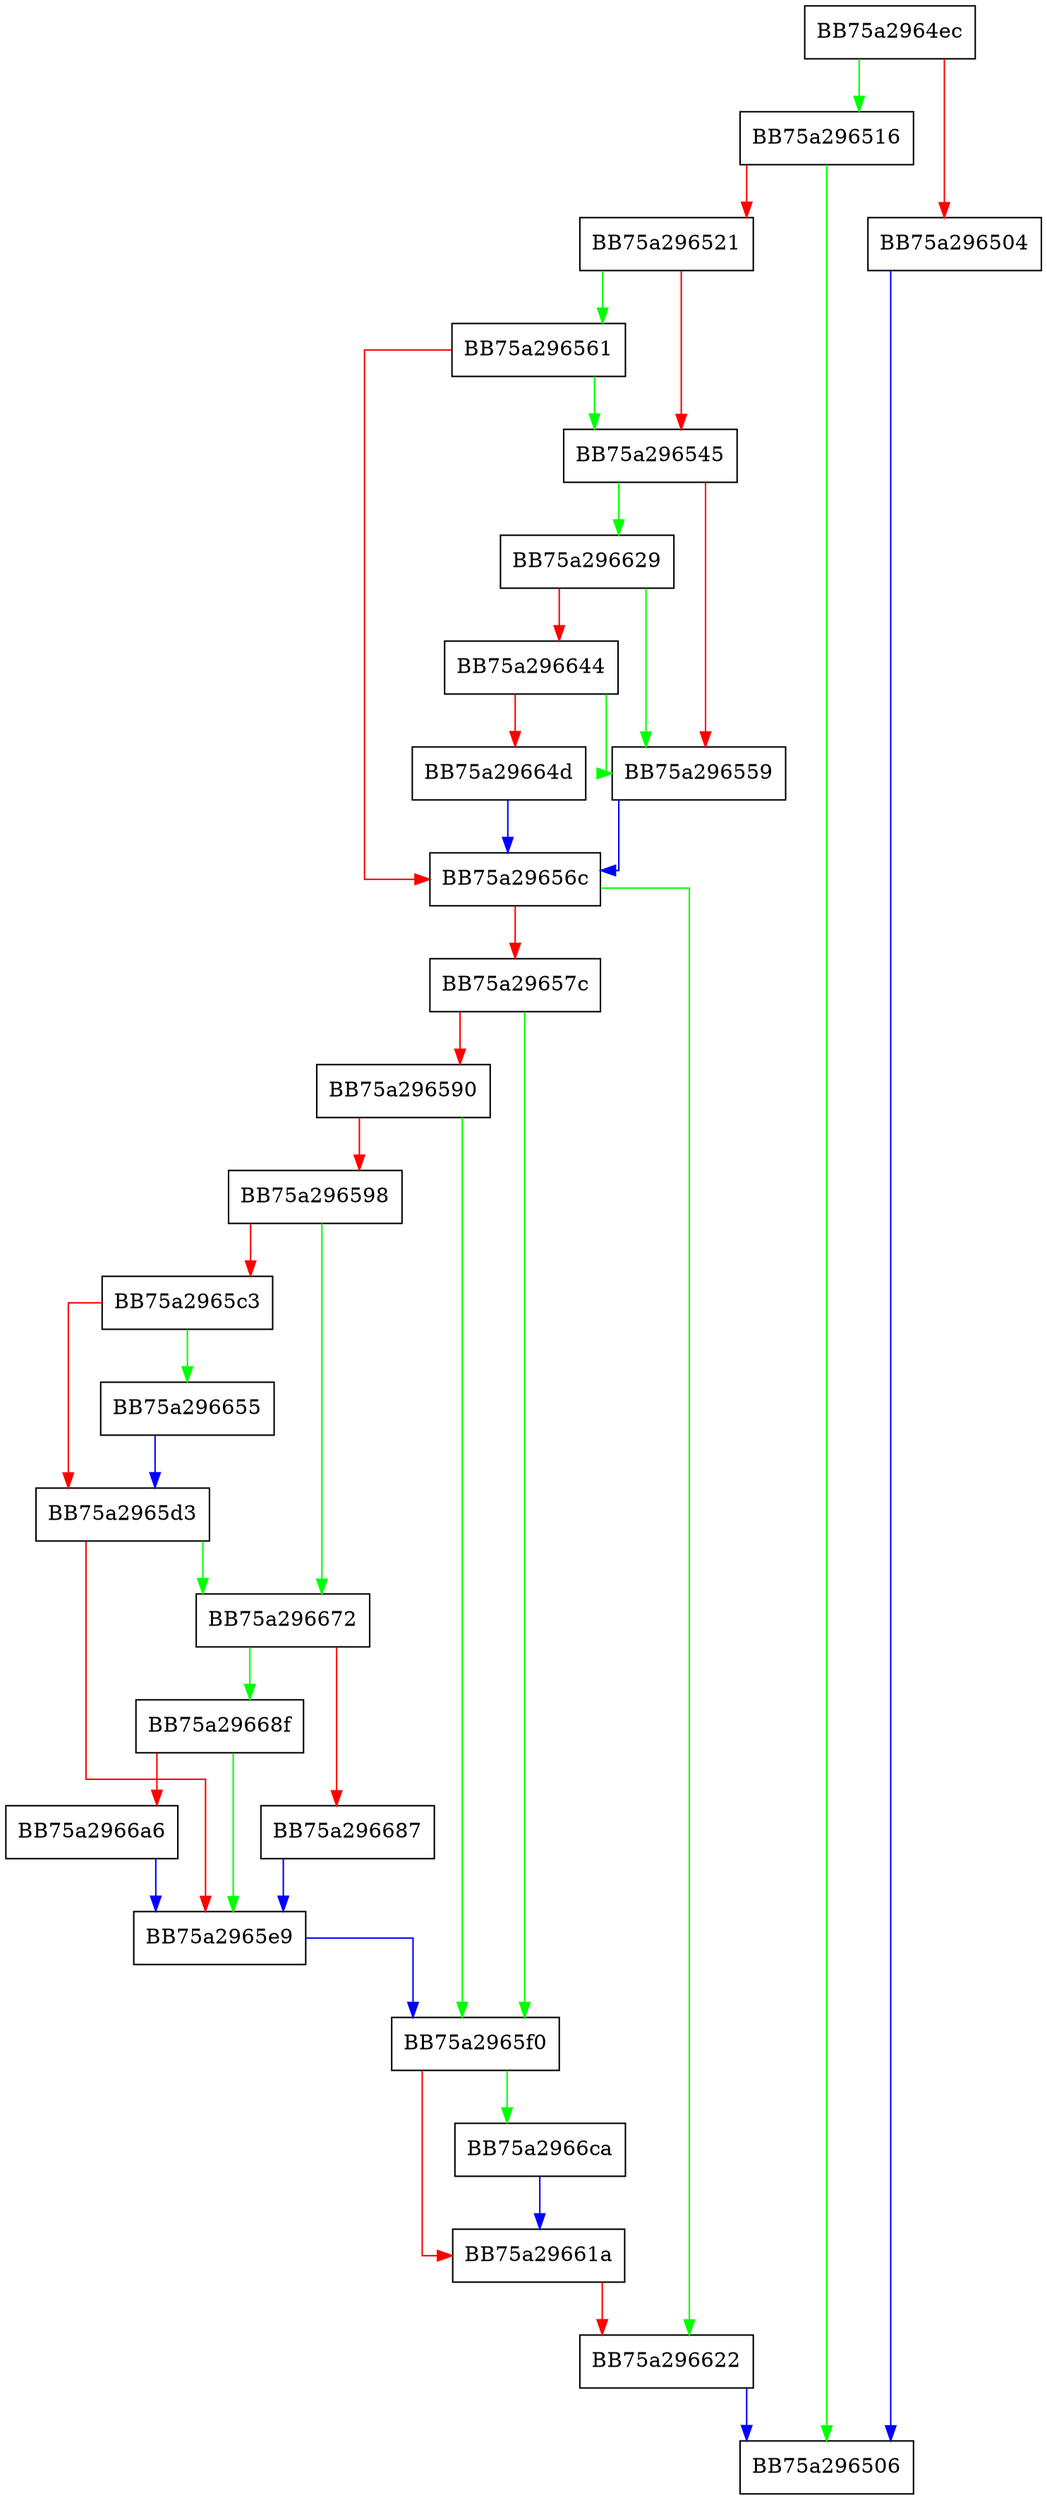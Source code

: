 digraph sqlite3_initialize {
  node [shape="box"];
  graph [splines=ortho];
  BB75a2964ec -> BB75a296516 [color="green"];
  BB75a2964ec -> BB75a296504 [color="red"];
  BB75a296504 -> BB75a296506 [color="blue"];
  BB75a296516 -> BB75a296506 [color="green"];
  BB75a296516 -> BB75a296521 [color="red"];
  BB75a296521 -> BB75a296561 [color="green"];
  BB75a296521 -> BB75a296545 [color="red"];
  BB75a296545 -> BB75a296629 [color="green"];
  BB75a296545 -> BB75a296559 [color="red"];
  BB75a296559 -> BB75a29656c [color="blue"];
  BB75a296561 -> BB75a296545 [color="green"];
  BB75a296561 -> BB75a29656c [color="red"];
  BB75a29656c -> BB75a296622 [color="green"];
  BB75a29656c -> BB75a29657c [color="red"];
  BB75a29657c -> BB75a2965f0 [color="green"];
  BB75a29657c -> BB75a296590 [color="red"];
  BB75a296590 -> BB75a2965f0 [color="green"];
  BB75a296590 -> BB75a296598 [color="red"];
  BB75a296598 -> BB75a296672 [color="green"];
  BB75a296598 -> BB75a2965c3 [color="red"];
  BB75a2965c3 -> BB75a296655 [color="green"];
  BB75a2965c3 -> BB75a2965d3 [color="red"];
  BB75a2965d3 -> BB75a296672 [color="green"];
  BB75a2965d3 -> BB75a2965e9 [color="red"];
  BB75a2965e9 -> BB75a2965f0 [color="blue"];
  BB75a2965f0 -> BB75a2966ca [color="green"];
  BB75a2965f0 -> BB75a29661a [color="red"];
  BB75a29661a -> BB75a296622 [color="red"];
  BB75a296622 -> BB75a296506 [color="blue"];
  BB75a296629 -> BB75a296559 [color="green"];
  BB75a296629 -> BB75a296644 [color="red"];
  BB75a296644 -> BB75a296559 [color="green"];
  BB75a296644 -> BB75a29664d [color="red"];
  BB75a29664d -> BB75a29656c [color="blue"];
  BB75a296655 -> BB75a2965d3 [color="blue"];
  BB75a296672 -> BB75a29668f [color="green"];
  BB75a296672 -> BB75a296687 [color="red"];
  BB75a296687 -> BB75a2965e9 [color="blue"];
  BB75a29668f -> BB75a2965e9 [color="green"];
  BB75a29668f -> BB75a2966a6 [color="red"];
  BB75a2966a6 -> BB75a2965e9 [color="blue"];
  BB75a2966ca -> BB75a29661a [color="blue"];
}
